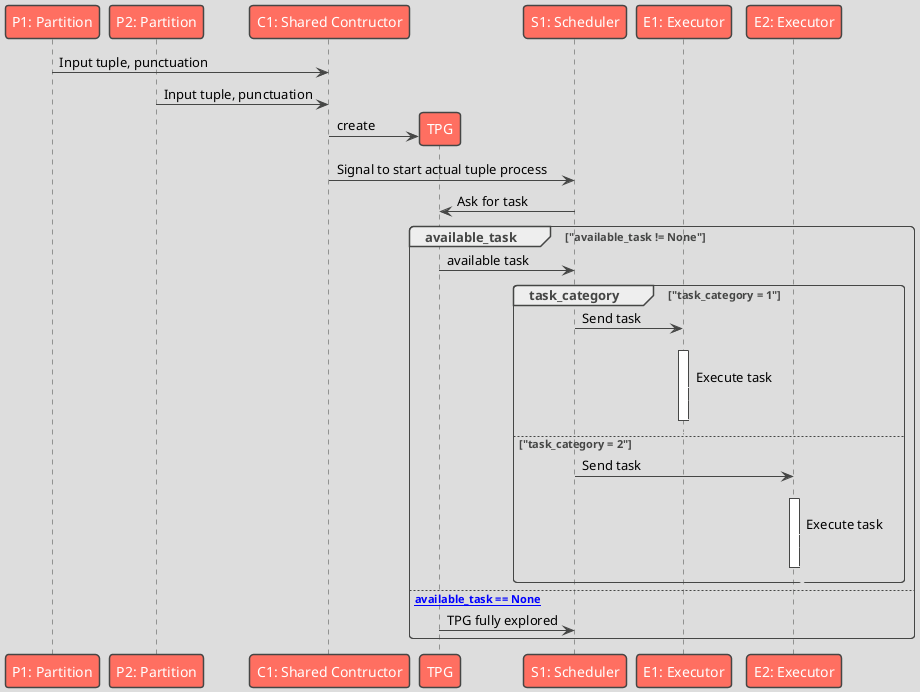 @startuml Q2
!theme toy

participant "P1: Partition" as p1
participant "P2: Partition" as p2
participant "C1: Shared Contructor" as c1
participant "TPG" as tpg
participant "S1: Scheduler" as s1
participant "E1: Executor" as e1
participant "E2: Executor" as e2

p1 -> c1 : Input tuple, punctuation
p2 -> c1 : Input tuple, punctuation
c1 -> tpg ** : create
c1 -> s1 : Signal to start actual tuple process
s1 -> tpg : Ask for task

group available_task ["available_task != None"]

    tpg -> s1 : available task
    group task_category ["task_category = 1"]
        s1 -> e1 : Send task
        e1 -[#DDDDDD]> e1 ++ 
        e1 -[#DDDDDD]> e1 : Execute task
        e1 -[#DDDDDD]> e1 -- 
    else "task_category = 2"
        s1 -> e2 : Send task
        e2 -[#DDDDDD]> e2 ++ 
        e2 -[#DDDDDD]> e2 : Execute task
        e2 -[#DDDDDD]> e2 -- 
    end

else ["available_task == None"]

    tpg -> s1 : TPG fully explored

end

@enduml